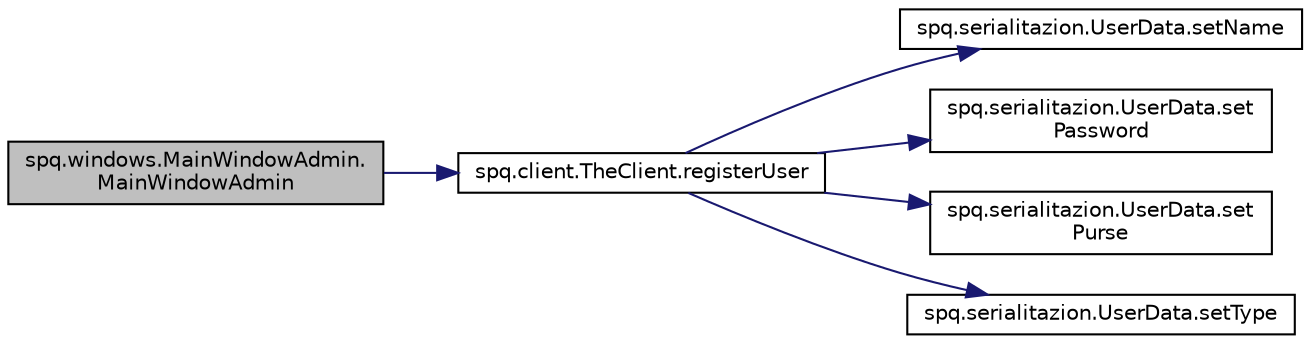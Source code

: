 digraph "spq.windows.MainWindowAdmin.MainWindowAdmin"
{
 // LATEX_PDF_SIZE
  edge [fontname="Helvetica",fontsize="10",labelfontname="Helvetica",labelfontsize="10"];
  node [fontname="Helvetica",fontsize="10",shape=record];
  rankdir="LR";
  Node1 [label="spq.windows.MainWindowAdmin.\lMainWindowAdmin",height=0.2,width=0.4,color="black", fillcolor="grey75", style="filled", fontcolor="black",tooltip=" "];
  Node1 -> Node2 [color="midnightblue",fontsize="10",style="solid",fontname="Helvetica"];
  Node2 [label="spq.client.TheClient.registerUser",height=0.2,width=0.4,color="black", fillcolor="white", style="filled",URL="$classspq_1_1client_1_1_the_client.html#a7c577348a80f03ccd1a81297fd1e7809",tooltip=" "];
  Node2 -> Node3 [color="midnightblue",fontsize="10",style="solid",fontname="Helvetica"];
  Node3 [label="spq.serialitazion.UserData.setName",height=0.2,width=0.4,color="black", fillcolor="white", style="filled",URL="$classspq_1_1serialitazion_1_1_user_data.html#ad3367a8303a09273808ce0c03b730a2e",tooltip=" "];
  Node2 -> Node4 [color="midnightblue",fontsize="10",style="solid",fontname="Helvetica"];
  Node4 [label="spq.serialitazion.UserData.set\lPassword",height=0.2,width=0.4,color="black", fillcolor="white", style="filled",URL="$classspq_1_1serialitazion_1_1_user_data.html#ae12c1e4a9befbc28955a64b623c9afa3",tooltip=" "];
  Node2 -> Node5 [color="midnightblue",fontsize="10",style="solid",fontname="Helvetica"];
  Node5 [label="spq.serialitazion.UserData.set\lPurse",height=0.2,width=0.4,color="black", fillcolor="white", style="filled",URL="$classspq_1_1serialitazion_1_1_user_data.html#a4c35c1e1cf9297ce97a9193afdd301df",tooltip=" "];
  Node2 -> Node6 [color="midnightblue",fontsize="10",style="solid",fontname="Helvetica"];
  Node6 [label="spq.serialitazion.UserData.setType",height=0.2,width=0.4,color="black", fillcolor="white", style="filled",URL="$classspq_1_1serialitazion_1_1_user_data.html#ad18d1a51bb1c5b2e1b7bd12b1e90f597",tooltip=" "];
}
